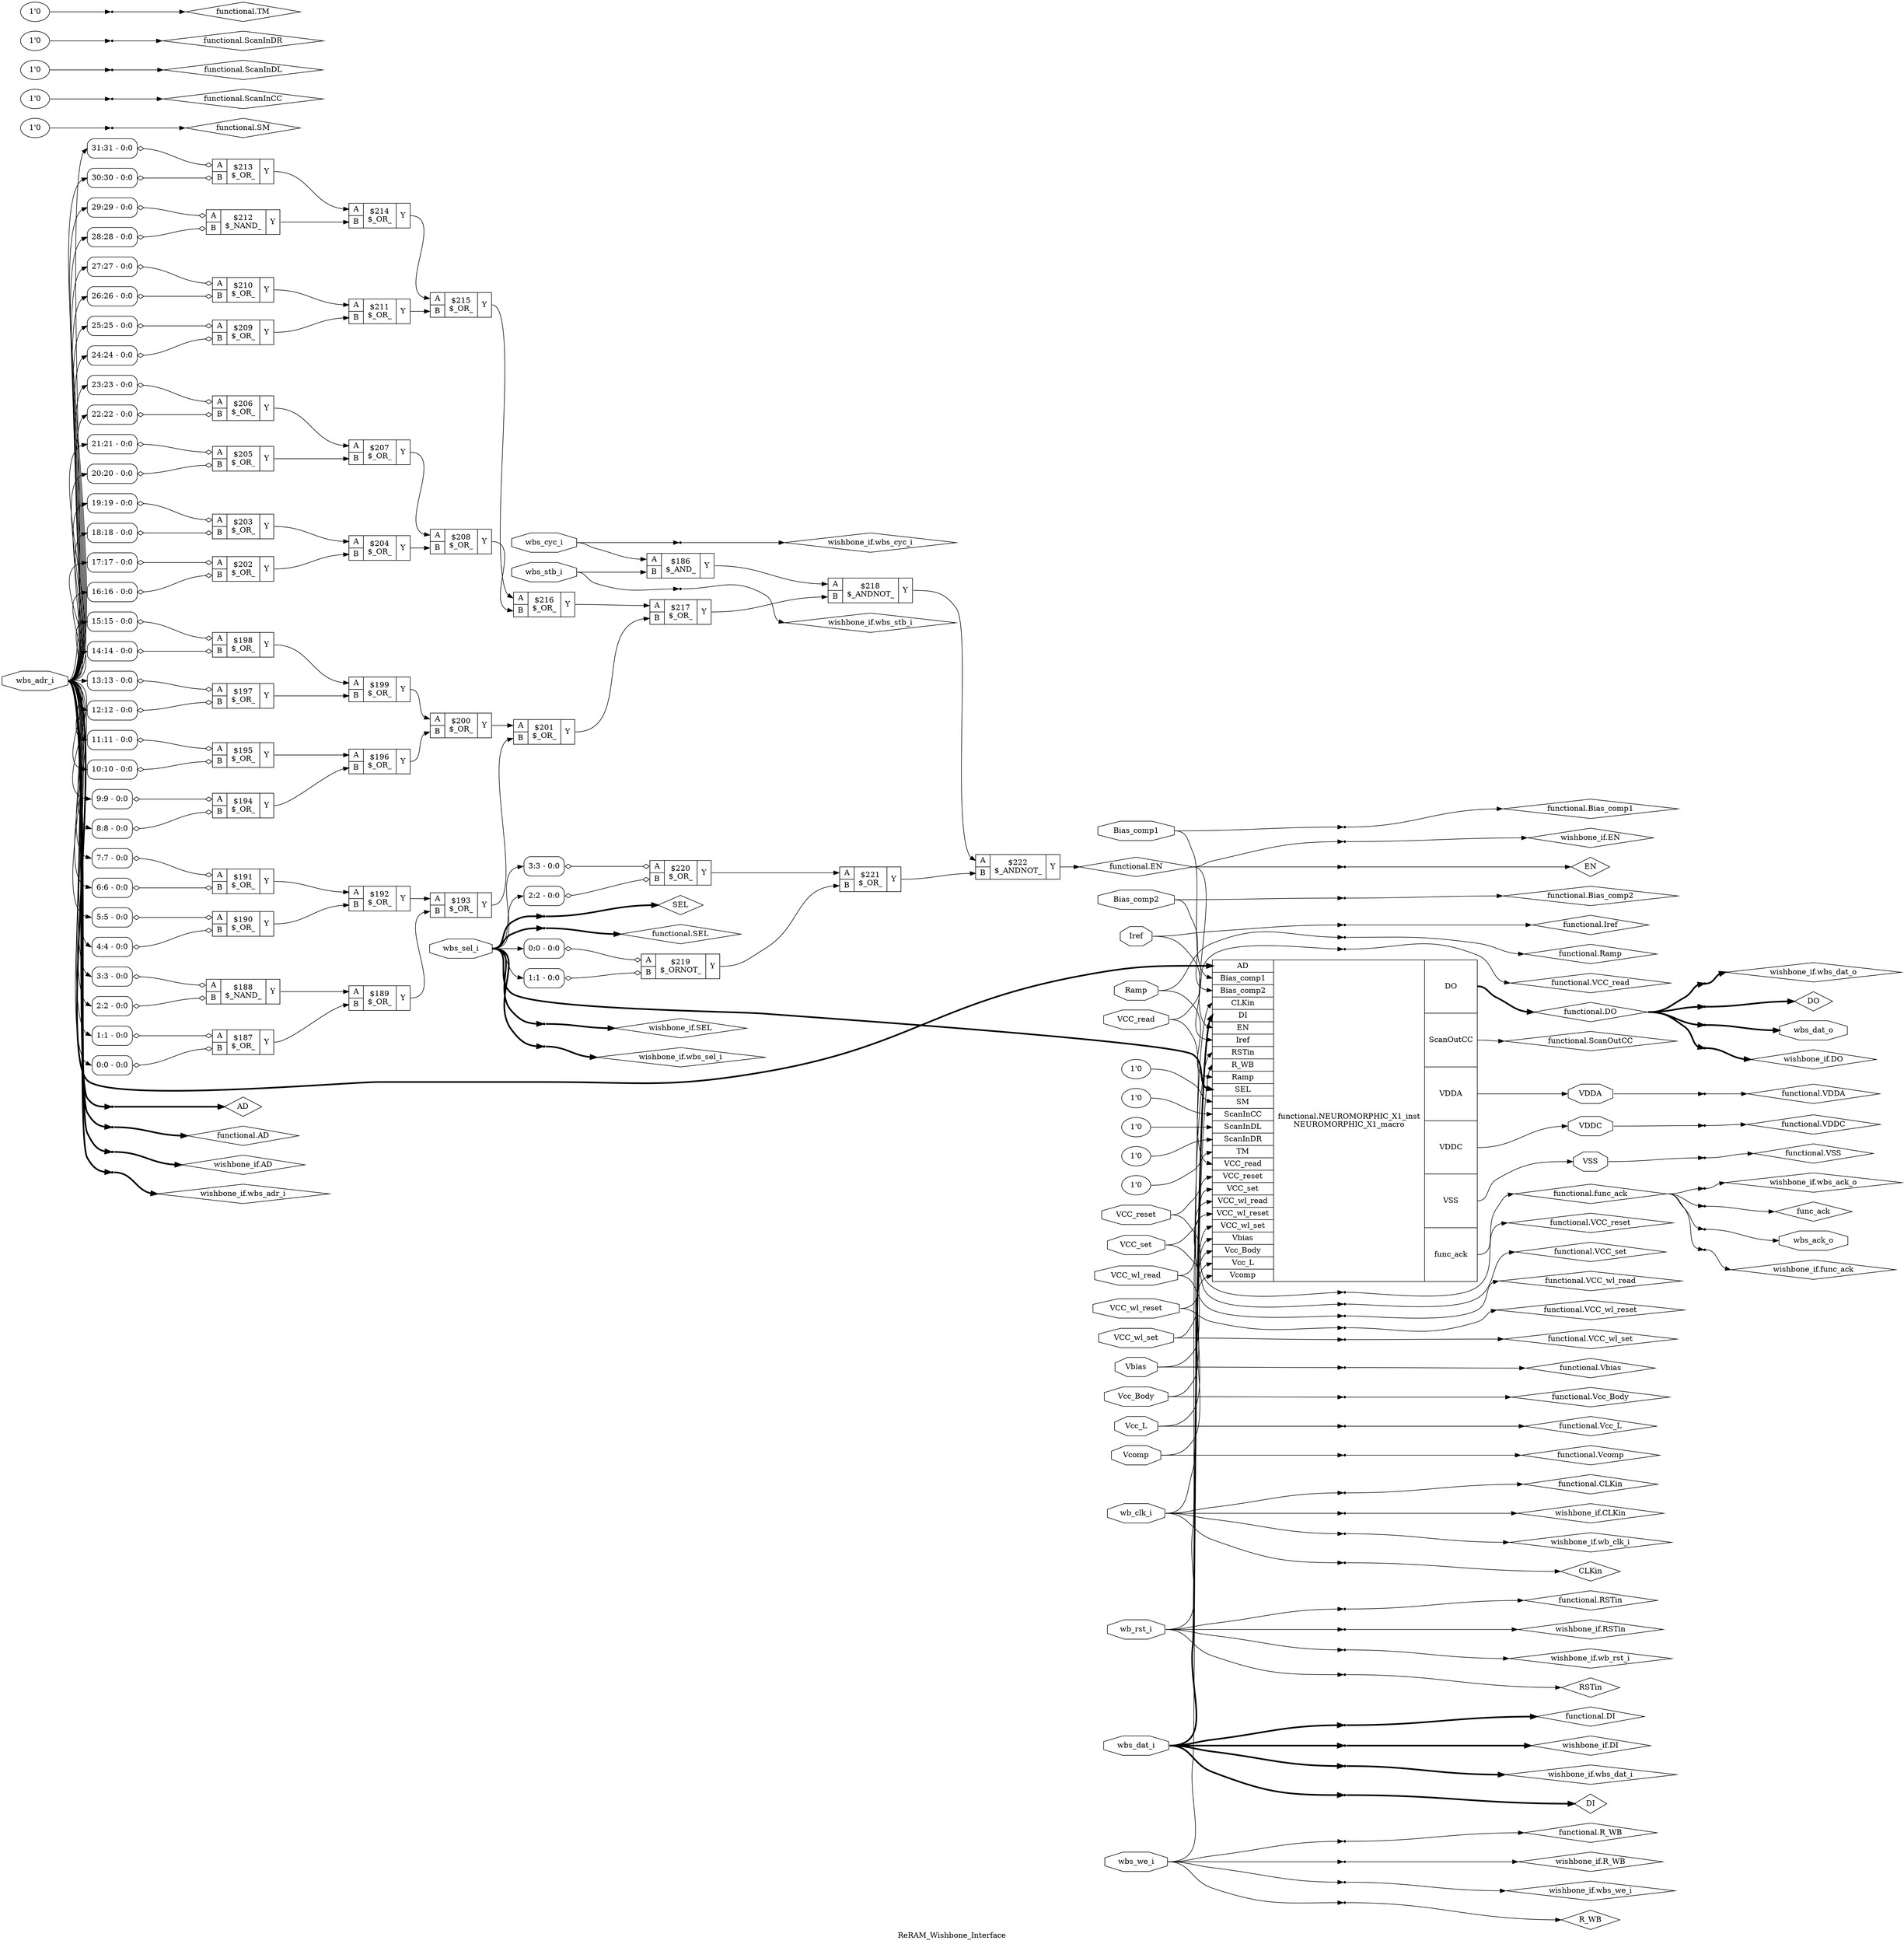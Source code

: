 digraph "ReRAM_Wishbone_Interface" {
label="ReRAM_Wishbone_Interface";
rankdir="LR";
remincross=true;
n37 [ shape=diamond, label="AD", color="black", fontcolor="black" ];
n38 [ shape=octagon, label="Bias_comp1", color="black", fontcolor="black" ];
n39 [ shape=octagon, label="Bias_comp2", color="black", fontcolor="black" ];
n40 [ shape=diamond, label="CLKin", color="black", fontcolor="black" ];
n41 [ shape=diamond, label="DI", color="black", fontcolor="black" ];
n42 [ shape=diamond, label="DO", color="black", fontcolor="black" ];
n43 [ shape=diamond, label="EN", color="black", fontcolor="black" ];
n44 [ shape=octagon, label="Iref", color="black", fontcolor="black" ];
n45 [ shape=diamond, label="RSTin", color="black", fontcolor="black" ];
n46 [ shape=diamond, label="R_WB", color="black", fontcolor="black" ];
n47 [ shape=octagon, label="Ramp", color="black", fontcolor="black" ];
n48 [ shape=diamond, label="SEL", color="black", fontcolor="black" ];
n49 [ shape=octagon, label="VCC_read", color="black", fontcolor="black" ];
n50 [ shape=octagon, label="VCC_reset", color="black", fontcolor="black" ];
n51 [ shape=octagon, label="VCC_set", color="black", fontcolor="black" ];
n52 [ shape=octagon, label="VCC_wl_read", color="black", fontcolor="black" ];
n53 [ shape=octagon, label="VCC_wl_reset", color="black", fontcolor="black" ];
n54 [ shape=octagon, label="VCC_wl_set", color="black", fontcolor="black" ];
n55 [ shape=octagon, label="VDDA", color="black", fontcolor="black" ];
n56 [ shape=octagon, label="VDDC", color="black", fontcolor="black" ];
n57 [ shape=octagon, label="VSS", color="black", fontcolor="black" ];
n58 [ shape=octagon, label="Vbias", color="black", fontcolor="black" ];
n59 [ shape=octagon, label="Vcc_Body", color="black", fontcolor="black" ];
n60 [ shape=octagon, label="Vcc_L", color="black", fontcolor="black" ];
n61 [ shape=octagon, label="Vcomp", color="black", fontcolor="black" ];
n62 [ shape=diamond, label="func_ack", color="black", fontcolor="black" ];
n63 [ shape=diamond, label="functional.AD", color="black", fontcolor="black" ];
n64 [ shape=diamond, label="functional.Bias_comp1", color="black", fontcolor="black" ];
n65 [ shape=diamond, label="functional.Bias_comp2", color="black", fontcolor="black" ];
n66 [ shape=diamond, label="functional.CLKin", color="black", fontcolor="black" ];
n67 [ shape=diamond, label="functional.DI", color="black", fontcolor="black" ];
n68 [ shape=diamond, label="functional.DO", color="black", fontcolor="black" ];
n69 [ shape=diamond, label="functional.EN", color="black", fontcolor="black" ];
n70 [ shape=diamond, label="functional.Iref", color="black", fontcolor="black" ];
n71 [ shape=diamond, label="functional.RSTin", color="black", fontcolor="black" ];
n72 [ shape=diamond, label="functional.R_WB", color="black", fontcolor="black" ];
n73 [ shape=diamond, label="functional.Ramp", color="black", fontcolor="black" ];
n74 [ shape=diamond, label="functional.SEL", color="black", fontcolor="black" ];
n75 [ shape=diamond, label="functional.SM", color="black", fontcolor="black" ];
n76 [ shape=diamond, label="functional.ScanInCC", color="black", fontcolor="black" ];
n77 [ shape=diamond, label="functional.ScanInDL", color="black", fontcolor="black" ];
n78 [ shape=diamond, label="functional.ScanInDR", color="black", fontcolor="black" ];
n79 [ shape=diamond, label="functional.ScanOutCC", color="black", fontcolor="black" ];
n80 [ shape=diamond, label="functional.TM", color="black", fontcolor="black" ];
n81 [ shape=diamond, label="functional.VCC_read", color="black", fontcolor="black" ];
n82 [ shape=diamond, label="functional.VCC_reset", color="black", fontcolor="black" ];
n83 [ shape=diamond, label="functional.VCC_set", color="black", fontcolor="black" ];
n84 [ shape=diamond, label="functional.VCC_wl_read", color="black", fontcolor="black" ];
n85 [ shape=diamond, label="functional.VCC_wl_reset", color="black", fontcolor="black" ];
n86 [ shape=diamond, label="functional.VCC_wl_set", color="black", fontcolor="black" ];
n87 [ shape=diamond, label="functional.VDDA", color="black", fontcolor="black" ];
n88 [ shape=diamond, label="functional.VDDC", color="black", fontcolor="black" ];
n89 [ shape=diamond, label="functional.VSS", color="black", fontcolor="black" ];
n90 [ shape=diamond, label="functional.Vbias", color="black", fontcolor="black" ];
n91 [ shape=diamond, label="functional.Vcc_Body", color="black", fontcolor="black" ];
n92 [ shape=diamond, label="functional.Vcc_L", color="black", fontcolor="black" ];
n93 [ shape=diamond, label="functional.Vcomp", color="black", fontcolor="black" ];
n94 [ shape=diamond, label="functional.func_ack", color="black", fontcolor="black" ];
n95 [ shape=octagon, label="wb_clk_i", color="black", fontcolor="black" ];
n96 [ shape=octagon, label="wb_rst_i", color="black", fontcolor="black" ];
n97 [ shape=octagon, label="wbs_ack_o", color="black", fontcolor="black" ];
n98 [ shape=octagon, label="wbs_adr_i", color="black", fontcolor="black" ];
n99 [ shape=octagon, label="wbs_cyc_i", color="black", fontcolor="black" ];
n100 [ shape=octagon, label="wbs_dat_i", color="black", fontcolor="black" ];
n101 [ shape=octagon, label="wbs_dat_o", color="black", fontcolor="black" ];
n102 [ shape=octagon, label="wbs_sel_i", color="black", fontcolor="black" ];
n103 [ shape=octagon, label="wbs_stb_i", color="black", fontcolor="black" ];
n104 [ shape=octagon, label="wbs_we_i", color="black", fontcolor="black" ];
n105 [ shape=diamond, label="wishbone_if.AD", color="black", fontcolor="black" ];
n106 [ shape=diamond, label="wishbone_if.CLKin", color="black", fontcolor="black" ];
n107 [ shape=diamond, label="wishbone_if.DI", color="black", fontcolor="black" ];
n108 [ shape=diamond, label="wishbone_if.DO", color="black", fontcolor="black" ];
n109 [ shape=diamond, label="wishbone_if.EN", color="black", fontcolor="black" ];
n110 [ shape=diamond, label="wishbone_if.RSTin", color="black", fontcolor="black" ];
n111 [ shape=diamond, label="wishbone_if.R_WB", color="black", fontcolor="black" ];
n112 [ shape=diamond, label="wishbone_if.SEL", color="black", fontcolor="black" ];
n113 [ shape=diamond, label="wishbone_if.func_ack", color="black", fontcolor="black" ];
n114 [ shape=diamond, label="wishbone_if.wb_clk_i", color="black", fontcolor="black" ];
n115 [ shape=diamond, label="wishbone_if.wb_rst_i", color="black", fontcolor="black" ];
n116 [ shape=diamond, label="wishbone_if.wbs_ack_o", color="black", fontcolor="black" ];
n117 [ shape=diamond, label="wishbone_if.wbs_adr_i", color="black", fontcolor="black" ];
n118 [ shape=diamond, label="wishbone_if.wbs_cyc_i", color="black", fontcolor="black" ];
n119 [ shape=diamond, label="wishbone_if.wbs_dat_i", color="black", fontcolor="black" ];
n120 [ shape=diamond, label="wishbone_if.wbs_dat_o", color="black", fontcolor="black" ];
n121 [ shape=diamond, label="wishbone_if.wbs_sel_i", color="black", fontcolor="black" ];
n122 [ shape=diamond, label="wishbone_if.wbs_stb_i", color="black", fontcolor="black" ];
n123 [ shape=diamond, label="wishbone_if.wbs_we_i", color="black", fontcolor="black" ];
c127 [ shape=record, label="{{<p124> A|<p125> B}|$186\n$_AND_|{<p126> Y}}",  ];
c128 [ shape=record, label="{{<p124> A|<p125> B}|$187\n$_OR_|{<p126> Y}}",  ];
x0 [ shape=record, style=rounded, label="<s0> 1:1 - 0:0 ", color="black", fontcolor="black" ];
x0:e -> c128:p124:w [arrowhead=odiamond, arrowtail=odiamond, dir=both, color="black", fontcolor="black", label=""];
x1 [ shape=record, style=rounded, label="<s0> 0:0 - 0:0 ", color="black", fontcolor="black" ];
x1:e -> c128:p125:w [arrowhead=odiamond, arrowtail=odiamond, dir=both, color="black", fontcolor="black", label=""];
c129 [ shape=record, label="{{<p124> A|<p125> B}|$188\n$_NAND_|{<p126> Y}}",  ];
x2 [ shape=record, style=rounded, label="<s0> 3:3 - 0:0 ", color="black", fontcolor="black" ];
x2:e -> c129:p124:w [arrowhead=odiamond, arrowtail=odiamond, dir=both, color="black", fontcolor="black", label=""];
x3 [ shape=record, style=rounded, label="<s0> 2:2 - 0:0 ", color="black", fontcolor="black" ];
x3:e -> c129:p125:w [arrowhead=odiamond, arrowtail=odiamond, dir=both, color="black", fontcolor="black", label=""];
c130 [ shape=record, label="{{<p124> A|<p125> B}|$189\n$_OR_|{<p126> Y}}",  ];
c131 [ shape=record, label="{{<p124> A|<p125> B}|$190\n$_OR_|{<p126> Y}}",  ];
x4 [ shape=record, style=rounded, label="<s0> 5:5 - 0:0 ", color="black", fontcolor="black" ];
x4:e -> c131:p124:w [arrowhead=odiamond, arrowtail=odiamond, dir=both, color="black", fontcolor="black", label=""];
x5 [ shape=record, style=rounded, label="<s0> 4:4 - 0:0 ", color="black", fontcolor="black" ];
x5:e -> c131:p125:w [arrowhead=odiamond, arrowtail=odiamond, dir=both, color="black", fontcolor="black", label=""];
c132 [ shape=record, label="{{<p124> A|<p125> B}|$191\n$_OR_|{<p126> Y}}",  ];
x6 [ shape=record, style=rounded, label="<s0> 7:7 - 0:0 ", color="black", fontcolor="black" ];
x6:e -> c132:p124:w [arrowhead=odiamond, arrowtail=odiamond, dir=both, color="black", fontcolor="black", label=""];
x7 [ shape=record, style=rounded, label="<s0> 6:6 - 0:0 ", color="black", fontcolor="black" ];
x7:e -> c132:p125:w [arrowhead=odiamond, arrowtail=odiamond, dir=both, color="black", fontcolor="black", label=""];
c133 [ shape=record, label="{{<p124> A|<p125> B}|$192\n$_OR_|{<p126> Y}}",  ];
c134 [ shape=record, label="{{<p124> A|<p125> B}|$193\n$_OR_|{<p126> Y}}",  ];
c135 [ shape=record, label="{{<p124> A|<p125> B}|$194\n$_OR_|{<p126> Y}}",  ];
x8 [ shape=record, style=rounded, label="<s0> 9:9 - 0:0 ", color="black", fontcolor="black" ];
x8:e -> c135:p124:w [arrowhead=odiamond, arrowtail=odiamond, dir=both, color="black", fontcolor="black", label=""];
x9 [ shape=record, style=rounded, label="<s0> 8:8 - 0:0 ", color="black", fontcolor="black" ];
x9:e -> c135:p125:w [arrowhead=odiamond, arrowtail=odiamond, dir=both, color="black", fontcolor="black", label=""];
c136 [ shape=record, label="{{<p124> A|<p125> B}|$195\n$_OR_|{<p126> Y}}",  ];
x10 [ shape=record, style=rounded, label="<s0> 11:11 - 0:0 ", color="black", fontcolor="black" ];
x10:e -> c136:p124:w [arrowhead=odiamond, arrowtail=odiamond, dir=both, color="black", fontcolor="black", label=""];
x11 [ shape=record, style=rounded, label="<s0> 10:10 - 0:0 ", color="black", fontcolor="black" ];
x11:e -> c136:p125:w [arrowhead=odiamond, arrowtail=odiamond, dir=both, color="black", fontcolor="black", label=""];
c137 [ shape=record, label="{{<p124> A|<p125> B}|$196\n$_OR_|{<p126> Y}}",  ];
c138 [ shape=record, label="{{<p124> A|<p125> B}|$197\n$_OR_|{<p126> Y}}",  ];
x12 [ shape=record, style=rounded, label="<s0> 13:13 - 0:0 ", color="black", fontcolor="black" ];
x12:e -> c138:p124:w [arrowhead=odiamond, arrowtail=odiamond, dir=both, color="black", fontcolor="black", label=""];
x13 [ shape=record, style=rounded, label="<s0> 12:12 - 0:0 ", color="black", fontcolor="black" ];
x13:e -> c138:p125:w [arrowhead=odiamond, arrowtail=odiamond, dir=both, color="black", fontcolor="black", label=""];
c139 [ shape=record, label="{{<p124> A|<p125> B}|$198\n$_OR_|{<p126> Y}}",  ];
x14 [ shape=record, style=rounded, label="<s0> 15:15 - 0:0 ", color="black", fontcolor="black" ];
x14:e -> c139:p124:w [arrowhead=odiamond, arrowtail=odiamond, dir=both, color="black", fontcolor="black", label=""];
x15 [ shape=record, style=rounded, label="<s0> 14:14 - 0:0 ", color="black", fontcolor="black" ];
x15:e -> c139:p125:w [arrowhead=odiamond, arrowtail=odiamond, dir=both, color="black", fontcolor="black", label=""];
c140 [ shape=record, label="{{<p124> A|<p125> B}|$199\n$_OR_|{<p126> Y}}",  ];
c141 [ shape=record, label="{{<p124> A|<p125> B}|$200\n$_OR_|{<p126> Y}}",  ];
c142 [ shape=record, label="{{<p124> A|<p125> B}|$201\n$_OR_|{<p126> Y}}",  ];
c143 [ shape=record, label="{{<p124> A|<p125> B}|$202\n$_OR_|{<p126> Y}}",  ];
x16 [ shape=record, style=rounded, label="<s0> 17:17 - 0:0 ", color="black", fontcolor="black" ];
x16:e -> c143:p124:w [arrowhead=odiamond, arrowtail=odiamond, dir=both, color="black", fontcolor="black", label=""];
x17 [ shape=record, style=rounded, label="<s0> 16:16 - 0:0 ", color="black", fontcolor="black" ];
x17:e -> c143:p125:w [arrowhead=odiamond, arrowtail=odiamond, dir=both, color="black", fontcolor="black", label=""];
c144 [ shape=record, label="{{<p124> A|<p125> B}|$203\n$_OR_|{<p126> Y}}",  ];
x18 [ shape=record, style=rounded, label="<s0> 19:19 - 0:0 ", color="black", fontcolor="black" ];
x18:e -> c144:p124:w [arrowhead=odiamond, arrowtail=odiamond, dir=both, color="black", fontcolor="black", label=""];
x19 [ shape=record, style=rounded, label="<s0> 18:18 - 0:0 ", color="black", fontcolor="black" ];
x19:e -> c144:p125:w [arrowhead=odiamond, arrowtail=odiamond, dir=both, color="black", fontcolor="black", label=""];
c145 [ shape=record, label="{{<p124> A|<p125> B}|$204\n$_OR_|{<p126> Y}}",  ];
c146 [ shape=record, label="{{<p124> A|<p125> B}|$205\n$_OR_|{<p126> Y}}",  ];
x20 [ shape=record, style=rounded, label="<s0> 21:21 - 0:0 ", color="black", fontcolor="black" ];
x20:e -> c146:p124:w [arrowhead=odiamond, arrowtail=odiamond, dir=both, color="black", fontcolor="black", label=""];
x21 [ shape=record, style=rounded, label="<s0> 20:20 - 0:0 ", color="black", fontcolor="black" ];
x21:e -> c146:p125:w [arrowhead=odiamond, arrowtail=odiamond, dir=both, color="black", fontcolor="black", label=""];
c147 [ shape=record, label="{{<p124> A|<p125> B}|$206\n$_OR_|{<p126> Y}}",  ];
x22 [ shape=record, style=rounded, label="<s0> 23:23 - 0:0 ", color="black", fontcolor="black" ];
x22:e -> c147:p124:w [arrowhead=odiamond, arrowtail=odiamond, dir=both, color="black", fontcolor="black", label=""];
x23 [ shape=record, style=rounded, label="<s0> 22:22 - 0:0 ", color="black", fontcolor="black" ];
x23:e -> c147:p125:w [arrowhead=odiamond, arrowtail=odiamond, dir=both, color="black", fontcolor="black", label=""];
c148 [ shape=record, label="{{<p124> A|<p125> B}|$207\n$_OR_|{<p126> Y}}",  ];
c149 [ shape=record, label="{{<p124> A|<p125> B}|$208\n$_OR_|{<p126> Y}}",  ];
c150 [ shape=record, label="{{<p124> A|<p125> B}|$209\n$_OR_|{<p126> Y}}",  ];
x24 [ shape=record, style=rounded, label="<s0> 25:25 - 0:0 ", color="black", fontcolor="black" ];
x24:e -> c150:p124:w [arrowhead=odiamond, arrowtail=odiamond, dir=both, color="black", fontcolor="black", label=""];
x25 [ shape=record, style=rounded, label="<s0> 24:24 - 0:0 ", color="black", fontcolor="black" ];
x25:e -> c150:p125:w [arrowhead=odiamond, arrowtail=odiamond, dir=both, color="black", fontcolor="black", label=""];
c151 [ shape=record, label="{{<p124> A|<p125> B}|$210\n$_OR_|{<p126> Y}}",  ];
x26 [ shape=record, style=rounded, label="<s0> 27:27 - 0:0 ", color="black", fontcolor="black" ];
x26:e -> c151:p124:w [arrowhead=odiamond, arrowtail=odiamond, dir=both, color="black", fontcolor="black", label=""];
x27 [ shape=record, style=rounded, label="<s0> 26:26 - 0:0 ", color="black", fontcolor="black" ];
x27:e -> c151:p125:w [arrowhead=odiamond, arrowtail=odiamond, dir=both, color="black", fontcolor="black", label=""];
c152 [ shape=record, label="{{<p124> A|<p125> B}|$211\n$_OR_|{<p126> Y}}",  ];
c153 [ shape=record, label="{{<p124> A|<p125> B}|$212\n$_NAND_|{<p126> Y}}",  ];
x28 [ shape=record, style=rounded, label="<s0> 29:29 - 0:0 ", color="black", fontcolor="black" ];
x28:e -> c153:p124:w [arrowhead=odiamond, arrowtail=odiamond, dir=both, color="black", fontcolor="black", label=""];
x29 [ shape=record, style=rounded, label="<s0> 28:28 - 0:0 ", color="black", fontcolor="black" ];
x29:e -> c153:p125:w [arrowhead=odiamond, arrowtail=odiamond, dir=both, color="black", fontcolor="black", label=""];
c154 [ shape=record, label="{{<p124> A|<p125> B}|$213\n$_OR_|{<p126> Y}}",  ];
x30 [ shape=record, style=rounded, label="<s0> 31:31 - 0:0 ", color="black", fontcolor="black" ];
x30:e -> c154:p124:w [arrowhead=odiamond, arrowtail=odiamond, dir=both, color="black", fontcolor="black", label=""];
x31 [ shape=record, style=rounded, label="<s0> 30:30 - 0:0 ", color="black", fontcolor="black" ];
x31:e -> c154:p125:w [arrowhead=odiamond, arrowtail=odiamond, dir=both, color="black", fontcolor="black", label=""];
c155 [ shape=record, label="{{<p124> A|<p125> B}|$214\n$_OR_|{<p126> Y}}",  ];
c156 [ shape=record, label="{{<p124> A|<p125> B}|$215\n$_OR_|{<p126> Y}}",  ];
c157 [ shape=record, label="{{<p124> A|<p125> B}|$216\n$_OR_|{<p126> Y}}",  ];
c158 [ shape=record, label="{{<p124> A|<p125> B}|$217\n$_OR_|{<p126> Y}}",  ];
c159 [ shape=record, label="{{<p124> A|<p125> B}|$218\n$_ANDNOT_|{<p126> Y}}",  ];
c160 [ shape=record, label="{{<p124> A|<p125> B}|$219\n$_ORNOT_|{<p126> Y}}",  ];
x32 [ shape=record, style=rounded, label="<s0> 0:0 - 0:0 ", color="black", fontcolor="black" ];
x32:e -> c160:p124:w [arrowhead=odiamond, arrowtail=odiamond, dir=both, color="black", fontcolor="black", label=""];
x33 [ shape=record, style=rounded, label="<s0> 1:1 - 0:0 ", color="black", fontcolor="black" ];
x33:e -> c160:p125:w [arrowhead=odiamond, arrowtail=odiamond, dir=both, color="black", fontcolor="black", label=""];
c161 [ shape=record, label="{{<p124> A|<p125> B}|$220\n$_OR_|{<p126> Y}}",  ];
x34 [ shape=record, style=rounded, label="<s0> 3:3 - 0:0 ", color="black", fontcolor="black" ];
x34:e -> c161:p124:w [arrowhead=odiamond, arrowtail=odiamond, dir=both, color="black", fontcolor="black", label=""];
x35 [ shape=record, style=rounded, label="<s0> 2:2 - 0:0 ", color="black", fontcolor="black" ];
x35:e -> c161:p125:w [arrowhead=odiamond, arrowtail=odiamond, dir=both, color="black", fontcolor="black", label=""];
c162 [ shape=record, label="{{<p124> A|<p125> B}|$221\n$_OR_|{<p126> Y}}",  ];
c163 [ shape=record, label="{{<p124> A|<p125> B}|$222\n$_ANDNOT_|{<p126> Y}}",  ];
v36 [ label="1'0" ];
v37 [ label="1'0" ];
v38 [ label="1'0" ];
v39 [ label="1'0" ];
v40 [ label="1'0" ];
c170 [ shape=record, label="{{<p37> AD|<p38> Bias_comp1|<p39> Bias_comp2|<p40> CLKin|<p41> DI|<p43> EN|<p44> Iref|<p45> RSTin|<p46> R_WB|<p47> Ramp|<p48> SEL|<p164> SM|<p165> ScanInCC|<p166> ScanInDL|<p167> ScanInDR|<p168> TM|<p49> VCC_read|<p50> VCC_reset|<p51> VCC_set|<p52> VCC_wl_read|<p53> VCC_wl_reset|<p54> VCC_wl_set|<p58> Vbias|<p59> Vcc_Body|<p60> Vcc_L|<p61> Vcomp}|functional.NEUROMORPHIC_X1_inst\nNEUROMORPHIC_X1_macro|{<p42> DO|<p169> ScanOutCC|<p55> VDDA|<p56> VDDC|<p57> VSS|<p62> func_ack}}",  ];
x41 [shape=point, ];
x42 [shape=point, ];
x43 [shape=point, ];
x44 [shape=point, ];
x45 [shape=point, ];
x46 [shape=point, ];
x47 [shape=point, ];
x48 [shape=point, ];
x49 [shape=point, ];
x50 [shape=point, ];
x51 [shape=point, ];
x52 [shape=point, ];
x53 [shape=point, ];
x54 [shape=point, ];
x55 [shape=point, ];
x56 [shape=point, ];
x57 [shape=point, ];
x58 [shape=point, ];
x59 [shape=point, ];
v60 [ label="1'0" ];
x61 [shape=point, ];
v62 [ label="1'0" ];
x63 [shape=point, ];
v64 [ label="1'0" ];
x65 [shape=point, ];
v66 [ label="1'0" ];
x67 [shape=point, ];
v68 [ label="1'0" ];
x69 [shape=point, ];
x70 [shape=point, ];
x71 [shape=point, ];
x72 [shape=point, ];
x73 [shape=point, ];
x74 [shape=point, ];
x75 [shape=point, ];
x76 [shape=point, ];
x77 [shape=point, ];
x78 [shape=point, ];
x79 [shape=point, ];
x80 [shape=point, ];
x81 [shape=point, ];
x82 [shape=point, ];
x83 [shape=point, ];
x84 [shape=point, ];
x85 [shape=point, ];
x86 [shape=point, ];
x87 [shape=point, ];
x88 [shape=point, ];
x89 [shape=point, ];
x90 [shape=point, ];
x91 [shape=point, ];
x92 [shape=point, ];
x93 [shape=point, ];
x94 [shape=point, ];
x95 [shape=point, ];
x96 [shape=point, ];
x97 [shape=point, ];
x98 [shape=point, ];
x99 [shape=point, ];
x100 [shape=point, ];
x101 [shape=point, ];
x102 [shape=point, ];
x103 [shape=point, ];
c127:p126:e -> c159:p124:w [color="black", fontcolor="black", label=""];
c136:p126:e -> c137:p124:w [color="black", fontcolor="black", label=""];
n100:e -> c170:p41:w [color="black", fontcolor="black", style="setlinewidth(3)", label=""];
n100:e -> x43:w [color="black", fontcolor="black", style="setlinewidth(3)", label=""];
n100:e -> x54:w [color="black", fontcolor="black", style="setlinewidth(3)", label=""];
n100:e -> x87:w [color="black", fontcolor="black", style="setlinewidth(3)", label=""];
n100:e -> x99:w [color="black", fontcolor="black", style="setlinewidth(3)", label=""];
x84:e -> n101:w [color="black", fontcolor="black", style="setlinewidth(3)", label=""];
n102:e -> c170:p48:w [color="black", fontcolor="black", style="setlinewidth(3)", label=""];
n102:e -> x101:w [color="black", fontcolor="black", style="setlinewidth(3)", label=""];
n102:e -> x32:s0:w [color="black", fontcolor="black", label=""];
n102:e -> x33:s0:w [color="black", fontcolor="black", label=""];
n102:e -> x34:s0:w [color="black", fontcolor="black", label=""];
n102:e -> x35:s0:w [color="black", fontcolor="black", label=""];
n102:e -> x48:w [color="black", fontcolor="black", style="setlinewidth(3)", label=""];
n102:e -> x59:w [color="black", fontcolor="black", style="setlinewidth(3)", label=""];
n102:e -> x92:w [color="black", fontcolor="black", style="setlinewidth(3)", label=""];
n103:e -> c127:p125:w [color="black", fontcolor="black", label=""];
n103:e -> x102:w [color="black", fontcolor="black", label=""];
n104:e -> c170:p46:w [color="black", fontcolor="black", label=""];
n104:e -> x103:w [color="black", fontcolor="black", label=""];
n104:e -> x47:w [color="black", fontcolor="black", label=""];
n104:e -> x57:w [color="black", fontcolor="black", label=""];
n104:e -> x91:w [color="black", fontcolor="black", label=""];
x85:e -> n105:w [color="black", fontcolor="black", style="setlinewidth(3)", label=""];
x86:e -> n106:w [color="black", fontcolor="black", label=""];
x87:e -> n107:w [color="black", fontcolor="black", style="setlinewidth(3)", label=""];
x88:e -> n108:w [color="black", fontcolor="black", style="setlinewidth(3)", label=""];
x89:e -> n109:w [color="black", fontcolor="black", label=""];
c137:p126:e -> c141:p125:w [color="black", fontcolor="black", label=""];
x90:e -> n110:w [color="black", fontcolor="black", label=""];
x91:e -> n111:w [color="black", fontcolor="black", label=""];
x92:e -> n112:w [color="black", fontcolor="black", style="setlinewidth(3)", label=""];
x93:e -> n113:w [color="black", fontcolor="black", label=""];
x94:e -> n114:w [color="black", fontcolor="black", label=""];
x95:e -> n115:w [color="black", fontcolor="black", label=""];
x96:e -> n116:w [color="black", fontcolor="black", label=""];
x97:e -> n117:w [color="black", fontcolor="black", style="setlinewidth(3)", label=""];
x98:e -> n118:w [color="black", fontcolor="black", label=""];
x99:e -> n119:w [color="black", fontcolor="black", style="setlinewidth(3)", label=""];
c138:p126:e -> c140:p125:w [color="black", fontcolor="black", label=""];
x100:e -> n120:w [color="black", fontcolor="black", style="setlinewidth(3)", label=""];
x101:e -> n121:w [color="black", fontcolor="black", style="setlinewidth(3)", label=""];
x102:e -> n122:w [color="black", fontcolor="black", label=""];
x103:e -> n123:w [color="black", fontcolor="black", label=""];
c139:p126:e -> c140:p124:w [color="black", fontcolor="black", label=""];
c140:p126:e -> c141:p124:w [color="black", fontcolor="black", label=""];
c141:p126:e -> c142:p124:w [color="black", fontcolor="black", label=""];
c142:p126:e -> c158:p125:w [color="black", fontcolor="black", label=""];
c143:p126:e -> c145:p125:w [color="black", fontcolor="black", label=""];
c144:p126:e -> c145:p124:w [color="black", fontcolor="black", label=""];
c145:p126:e -> c149:p125:w [color="black", fontcolor="black", label=""];
c128:p126:e -> c130:p125:w [color="black", fontcolor="black", label=""];
c146:p126:e -> c148:p125:w [color="black", fontcolor="black", label=""];
c147:p126:e -> c148:p124:w [color="black", fontcolor="black", label=""];
c148:p126:e -> c149:p124:w [color="black", fontcolor="black", label=""];
c149:p126:e -> c157:p125:w [color="black", fontcolor="black", label=""];
c150:p126:e -> c152:p125:w [color="black", fontcolor="black", label=""];
c151:p126:e -> c152:p124:w [color="black", fontcolor="black", label=""];
c152:p126:e -> c156:p125:w [color="black", fontcolor="black", label=""];
c153:p126:e -> c155:p125:w [color="black", fontcolor="black", label=""];
c154:p126:e -> c155:p124:w [color="black", fontcolor="black", label=""];
c155:p126:e -> c156:p124:w [color="black", fontcolor="black", label=""];
c129:p126:e -> c130:p124:w [color="black", fontcolor="black", label=""];
c156:p126:e -> c157:p124:w [color="black", fontcolor="black", label=""];
c157:p126:e -> c158:p124:w [color="black", fontcolor="black", label=""];
c158:p126:e -> c159:p125:w [color="black", fontcolor="black", label=""];
c159:p126:e -> c163:p124:w [color="black", fontcolor="black", label=""];
c160:p126:e -> c162:p125:w [color="black", fontcolor="black", label=""];
c161:p126:e -> c162:p124:w [color="black", fontcolor="black", label=""];
c162:p126:e -> c163:p125:w [color="black", fontcolor="black", label=""];
x41:e -> n37:w [color="black", fontcolor="black", style="setlinewidth(3)", label=""];
n38:e -> c170:p38:w [color="black", fontcolor="black", label=""];
n38:e -> x51:w [color="black", fontcolor="black", label=""];
n39:e -> c170:p39:w [color="black", fontcolor="black", label=""];
n39:e -> x52:w [color="black", fontcolor="black", label=""];
c130:p126:e -> c134:p125:w [color="black", fontcolor="black", label=""];
x42:e -> n40:w [color="black", fontcolor="black", label=""];
x43:e -> n41:w [color="black", fontcolor="black", style="setlinewidth(3)", label=""];
x44:e -> n42:w [color="black", fontcolor="black", style="setlinewidth(3)", label=""];
x45:e -> n43:w [color="black", fontcolor="black", label=""];
n44:e -> c170:p44:w [color="black", fontcolor="black", label=""];
n44:e -> x55:w [color="black", fontcolor="black", label=""];
x46:e -> n45:w [color="black", fontcolor="black", label=""];
x47:e -> n46:w [color="black", fontcolor="black", label=""];
n47:e -> c170:p47:w [color="black", fontcolor="black", label=""];
n47:e -> x58:w [color="black", fontcolor="black", label=""];
x48:e -> n48:w [color="black", fontcolor="black", style="setlinewidth(3)", label=""];
n49:e -> c170:p49:w [color="black", fontcolor="black", label=""];
n49:e -> x70:w [color="black", fontcolor="black", label=""];
c131:p126:e -> c133:p125:w [color="black", fontcolor="black", label=""];
n50:e -> c170:p50:w [color="black", fontcolor="black", label=""];
n50:e -> x71:w [color="black", fontcolor="black", label=""];
n51:e -> c170:p51:w [color="black", fontcolor="black", label=""];
n51:e -> x72:w [color="black", fontcolor="black", label=""];
n52:e -> c170:p52:w [color="black", fontcolor="black", label=""];
n52:e -> x73:w [color="black", fontcolor="black", label=""];
n53:e -> c170:p53:w [color="black", fontcolor="black", label=""];
n53:e -> x74:w [color="black", fontcolor="black", label=""];
n54:e -> c170:p54:w [color="black", fontcolor="black", label=""];
n54:e -> x75:w [color="black", fontcolor="black", label=""];
c170:p55:e -> n55:w [color="black", fontcolor="black", label=""];
n55:e -> x76:w [color="black", fontcolor="black", label=""];
c170:p56:e -> n56:w [color="black", fontcolor="black", label=""];
n56:e -> x77:w [color="black", fontcolor="black", label=""];
c170:p57:e -> n57:w [color="black", fontcolor="black", label=""];
n57:e -> x78:w [color="black", fontcolor="black", label=""];
n58:e -> c170:p58:w [color="black", fontcolor="black", label=""];
n58:e -> x79:w [color="black", fontcolor="black", label=""];
n59:e -> c170:p59:w [color="black", fontcolor="black", label=""];
n59:e -> x80:w [color="black", fontcolor="black", label=""];
c132:p126:e -> c133:p124:w [color="black", fontcolor="black", label=""];
n60:e -> c170:p60:w [color="black", fontcolor="black", label=""];
n60:e -> x81:w [color="black", fontcolor="black", label=""];
n61:e -> c170:p61:w [color="black", fontcolor="black", label=""];
n61:e -> x82:w [color="black", fontcolor="black", label=""];
x49:e -> n62:w [color="black", fontcolor="black", label=""];
x50:e -> n63:w [color="black", fontcolor="black", style="setlinewidth(3)", label=""];
x51:e -> n64:w [color="black", fontcolor="black", label=""];
x52:e -> n65:w [color="black", fontcolor="black", label=""];
x53:e -> n66:w [color="black", fontcolor="black", label=""];
x54:e -> n67:w [color="black", fontcolor="black", style="setlinewidth(3)", label=""];
c170:p42:e -> n68:w [color="black", fontcolor="black", style="setlinewidth(3)", label=""];
n68:e -> x100:w [color="black", fontcolor="black", style="setlinewidth(3)", label=""];
n68:e -> x44:w [color="black", fontcolor="black", style="setlinewidth(3)", label=""];
n68:e -> x84:w [color="black", fontcolor="black", style="setlinewidth(3)", label=""];
n68:e -> x88:w [color="black", fontcolor="black", style="setlinewidth(3)", label=""];
c163:p126:e -> n69:w [color="black", fontcolor="black", label=""];
n69:e -> c170:p43:w [color="black", fontcolor="black", label=""];
n69:e -> x45:w [color="black", fontcolor="black", label=""];
n69:e -> x89:w [color="black", fontcolor="black", label=""];
c133:p126:e -> c134:p124:w [color="black", fontcolor="black", label=""];
x55:e -> n70:w [color="black", fontcolor="black", label=""];
x56:e -> n71:w [color="black", fontcolor="black", label=""];
x57:e -> n72:w [color="black", fontcolor="black", label=""];
x58:e -> n73:w [color="black", fontcolor="black", label=""];
x59:e -> n74:w [color="black", fontcolor="black", style="setlinewidth(3)", label=""];
x61:e -> n75:w [color="black", fontcolor="black", label=""];
x63:e -> n76:w [color="black", fontcolor="black", label=""];
x65:e -> n77:w [color="black", fontcolor="black", label=""];
x67:e -> n78:w [color="black", fontcolor="black", label=""];
c170:p169:e -> n79:w [color="black", fontcolor="black", label=""];
c134:p126:e -> c142:p125:w [color="black", fontcolor="black", label=""];
x69:e -> n80:w [color="black", fontcolor="black", label=""];
x70:e -> n81:w [color="black", fontcolor="black", label=""];
x71:e -> n82:w [color="black", fontcolor="black", label=""];
x72:e -> n83:w [color="black", fontcolor="black", label=""];
x73:e -> n84:w [color="black", fontcolor="black", label=""];
x74:e -> n85:w [color="black", fontcolor="black", label=""];
x75:e -> n86:w [color="black", fontcolor="black", label=""];
x76:e -> n87:w [color="black", fontcolor="black", label=""];
x77:e -> n88:w [color="black", fontcolor="black", label=""];
x78:e -> n89:w [color="black", fontcolor="black", label=""];
c135:p126:e -> c137:p125:w [color="black", fontcolor="black", label=""];
x79:e -> n90:w [color="black", fontcolor="black", label=""];
x80:e -> n91:w [color="black", fontcolor="black", label=""];
x81:e -> n92:w [color="black", fontcolor="black", label=""];
x82:e -> n93:w [color="black", fontcolor="black", label=""];
c170:p62:e -> n94:w [color="black", fontcolor="black", label=""];
n94:e -> x49:w [color="black", fontcolor="black", label=""];
n94:e -> x83:w [color="black", fontcolor="black", label=""];
n94:e -> x93:w [color="black", fontcolor="black", label=""];
n94:e -> x96:w [color="black", fontcolor="black", label=""];
n95:e -> c170:p40:w [color="black", fontcolor="black", label=""];
n95:e -> x42:w [color="black", fontcolor="black", label=""];
n95:e -> x53:w [color="black", fontcolor="black", label=""];
n95:e -> x86:w [color="black", fontcolor="black", label=""];
n95:e -> x94:w [color="black", fontcolor="black", label=""];
n96:e -> c170:p45:w [color="black", fontcolor="black", label=""];
n96:e -> x46:w [color="black", fontcolor="black", label=""];
n96:e -> x56:w [color="black", fontcolor="black", label=""];
n96:e -> x90:w [color="black", fontcolor="black", label=""];
n96:e -> x95:w [color="black", fontcolor="black", label=""];
x83:e -> n97:w [color="black", fontcolor="black", label=""];
n98:e -> c170:p37:w [color="black", fontcolor="black", style="setlinewidth(3)", label=""];
n98:e -> x0:s0:w [color="black", fontcolor="black", label=""];
n98:e -> x10:s0:w [color="black", fontcolor="black", label=""];
n98:e -> x11:s0:w [color="black", fontcolor="black", label=""];
n98:e -> x12:s0:w [color="black", fontcolor="black", label=""];
n98:e -> x13:s0:w [color="black", fontcolor="black", label=""];
n98:e -> x14:s0:w [color="black", fontcolor="black", label=""];
n98:e -> x15:s0:w [color="black", fontcolor="black", label=""];
n98:e -> x16:s0:w [color="black", fontcolor="black", label=""];
n98:e -> x17:s0:w [color="black", fontcolor="black", label=""];
n98:e -> x18:s0:w [color="black", fontcolor="black", label=""];
n98:e -> x19:s0:w [color="black", fontcolor="black", label=""];
n98:e -> x1:s0:w [color="black", fontcolor="black", label=""];
n98:e -> x20:s0:w [color="black", fontcolor="black", label=""];
n98:e -> x21:s0:w [color="black", fontcolor="black", label=""];
n98:e -> x22:s0:w [color="black", fontcolor="black", label=""];
n98:e -> x23:s0:w [color="black", fontcolor="black", label=""];
n98:e -> x24:s0:w [color="black", fontcolor="black", label=""];
n98:e -> x25:s0:w [color="black", fontcolor="black", label=""];
n98:e -> x26:s0:w [color="black", fontcolor="black", label=""];
n98:e -> x27:s0:w [color="black", fontcolor="black", label=""];
n98:e -> x28:s0:w [color="black", fontcolor="black", label=""];
n98:e -> x29:s0:w [color="black", fontcolor="black", label=""];
n98:e -> x2:s0:w [color="black", fontcolor="black", label=""];
n98:e -> x30:s0:w [color="black", fontcolor="black", label=""];
n98:e -> x31:s0:w [color="black", fontcolor="black", label=""];
n98:e -> x3:s0:w [color="black", fontcolor="black", label=""];
n98:e -> x41:w [color="black", fontcolor="black", style="setlinewidth(3)", label=""];
n98:e -> x4:s0:w [color="black", fontcolor="black", label=""];
n98:e -> x50:w [color="black", fontcolor="black", style="setlinewidth(3)", label=""];
n98:e -> x5:s0:w [color="black", fontcolor="black", label=""];
n98:e -> x6:s0:w [color="black", fontcolor="black", label=""];
n98:e -> x7:s0:w [color="black", fontcolor="black", label=""];
n98:e -> x85:w [color="black", fontcolor="black", style="setlinewidth(3)", label=""];
n98:e -> x8:s0:w [color="black", fontcolor="black", label=""];
n98:e -> x97:w [color="black", fontcolor="black", style="setlinewidth(3)", label=""];
n98:e -> x9:s0:w [color="black", fontcolor="black", label=""];
n99:e -> c127:p124:w [color="black", fontcolor="black", label=""];
n99:e -> x98:w [color="black", fontcolor="black", label=""];
v36:e -> c170:p164:w [color="black", fontcolor="black", label=""];
v37:e -> c170:p165:w [color="black", fontcolor="black", label=""];
v38:e -> c170:p166:w [color="black", fontcolor="black", label=""];
v39:e -> c170:p167:w [color="black", fontcolor="black", label=""];
v40:e -> c170:p168:w [color="black", fontcolor="black", label=""];
v60:e -> x61:w [color="black", fontcolor="black", label=""];
v62:e -> x63:w [color="black", fontcolor="black", label=""];
v64:e -> x65:w [color="black", fontcolor="black", label=""];
v66:e -> x67:w [color="black", fontcolor="black", label=""];
v68:e -> x69:w [color="black", fontcolor="black", label=""];
}
